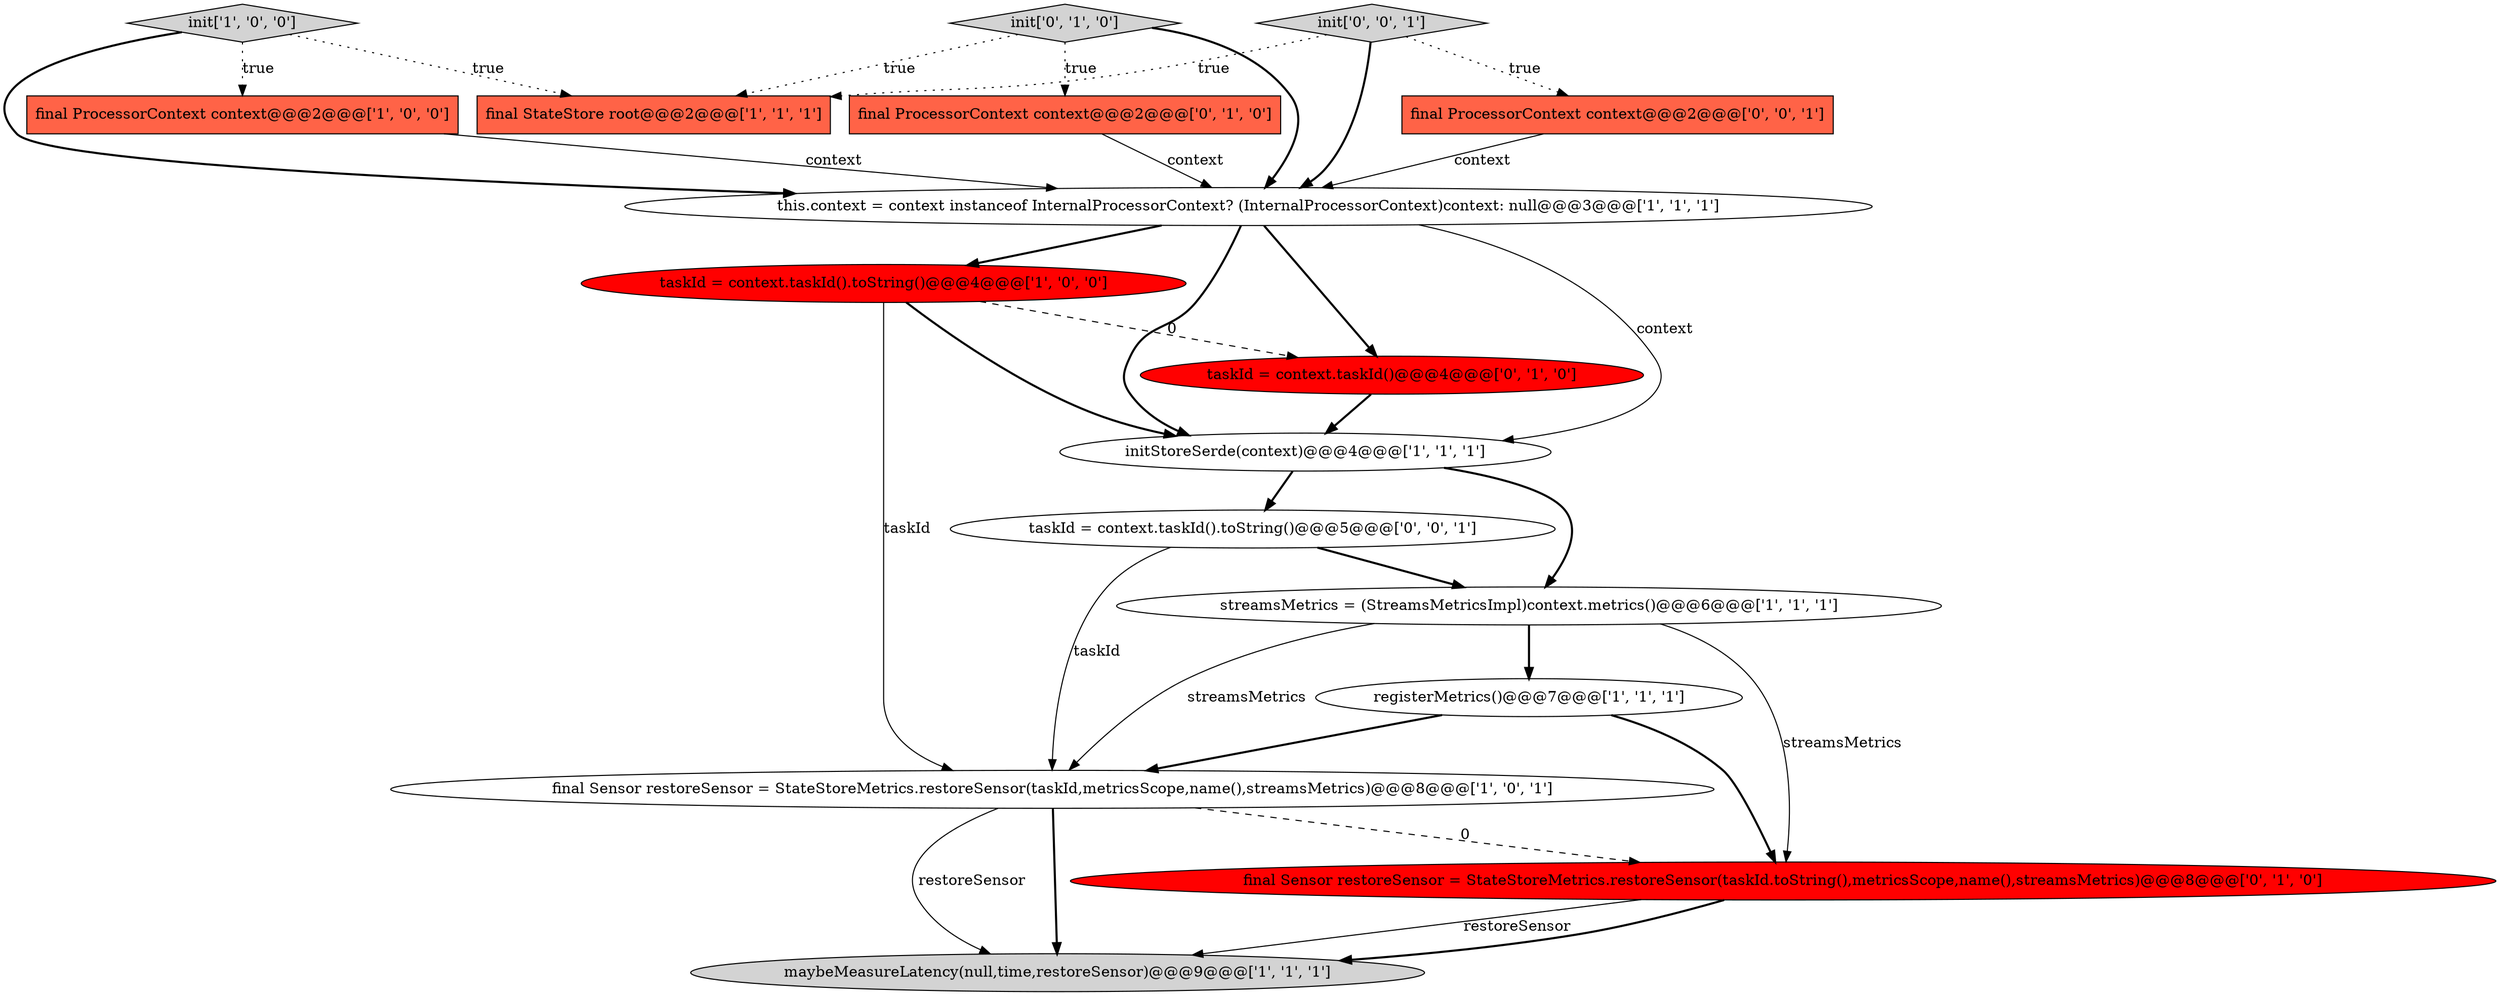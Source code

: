 digraph {
1 [style = filled, label = "init['1', '0', '0']", fillcolor = lightgray, shape = diamond image = "AAA0AAABBB1BBB"];
11 [style = filled, label = "final ProcessorContext context@@@2@@@['0', '1', '0']", fillcolor = tomato, shape = box image = "AAA0AAABBB2BBB"];
9 [style = filled, label = "final Sensor restoreSensor = StateStoreMetrics.restoreSensor(taskId,metricsScope,name(),streamsMetrics)@@@8@@@['1', '0', '1']", fillcolor = white, shape = ellipse image = "AAA0AAABBB1BBB"];
7 [style = filled, label = "final StateStore root@@@2@@@['1', '1', '1']", fillcolor = tomato, shape = box image = "AAA0AAABBB1BBB"];
3 [style = filled, label = "maybeMeasureLatency(null,time,restoreSensor)@@@9@@@['1', '1', '1']", fillcolor = lightgray, shape = ellipse image = "AAA0AAABBB1BBB"];
8 [style = filled, label = "taskId = context.taskId().toString()@@@4@@@['1', '0', '0']", fillcolor = red, shape = ellipse image = "AAA1AAABBB1BBB"];
13 [style = filled, label = "init['0', '1', '0']", fillcolor = lightgray, shape = diamond image = "AAA0AAABBB2BBB"];
15 [style = filled, label = "init['0', '0', '1']", fillcolor = lightgray, shape = diamond image = "AAA0AAABBB3BBB"];
6 [style = filled, label = "this.context = context instanceof InternalProcessorContext? (InternalProcessorContext)context: null@@@3@@@['1', '1', '1']", fillcolor = white, shape = ellipse image = "AAA0AAABBB1BBB"];
2 [style = filled, label = "streamsMetrics = (StreamsMetricsImpl)context.metrics()@@@6@@@['1', '1', '1']", fillcolor = white, shape = ellipse image = "AAA0AAABBB1BBB"];
12 [style = filled, label = "final Sensor restoreSensor = StateStoreMetrics.restoreSensor(taskId.toString(),metricsScope,name(),streamsMetrics)@@@8@@@['0', '1', '0']", fillcolor = red, shape = ellipse image = "AAA1AAABBB2BBB"];
5 [style = filled, label = "final ProcessorContext context@@@2@@@['1', '0', '0']", fillcolor = tomato, shape = box image = "AAA0AAABBB1BBB"];
16 [style = filled, label = "taskId = context.taskId().toString()@@@5@@@['0', '0', '1']", fillcolor = white, shape = ellipse image = "AAA0AAABBB3BBB"];
0 [style = filled, label = "registerMetrics()@@@7@@@['1', '1', '1']", fillcolor = white, shape = ellipse image = "AAA0AAABBB1BBB"];
10 [style = filled, label = "taskId = context.taskId()@@@4@@@['0', '1', '0']", fillcolor = red, shape = ellipse image = "AAA1AAABBB2BBB"];
4 [style = filled, label = "initStoreSerde(context)@@@4@@@['1', '1', '1']", fillcolor = white, shape = ellipse image = "AAA0AAABBB1BBB"];
14 [style = filled, label = "final ProcessorContext context@@@2@@@['0', '0', '1']", fillcolor = tomato, shape = box image = "AAA0AAABBB3BBB"];
0->9 [style = bold, label=""];
8->10 [style = dashed, label="0"];
9->3 [style = solid, label="restoreSensor"];
0->12 [style = bold, label=""];
2->12 [style = solid, label="streamsMetrics"];
15->6 [style = bold, label=""];
5->6 [style = solid, label="context"];
4->2 [style = bold, label=""];
13->7 [style = dotted, label="true"];
16->2 [style = bold, label=""];
15->14 [style = dotted, label="true"];
15->7 [style = dotted, label="true"];
11->6 [style = solid, label="context"];
1->7 [style = dotted, label="true"];
6->4 [style = bold, label=""];
8->9 [style = solid, label="taskId"];
16->9 [style = solid, label="taskId"];
2->0 [style = bold, label=""];
1->6 [style = bold, label=""];
14->6 [style = solid, label="context"];
12->3 [style = solid, label="restoreSensor"];
6->10 [style = bold, label=""];
6->8 [style = bold, label=""];
6->4 [style = solid, label="context"];
10->4 [style = bold, label=""];
9->3 [style = bold, label=""];
13->11 [style = dotted, label="true"];
12->3 [style = bold, label=""];
9->12 [style = dashed, label="0"];
2->9 [style = solid, label="streamsMetrics"];
8->4 [style = bold, label=""];
13->6 [style = bold, label=""];
1->5 [style = dotted, label="true"];
4->16 [style = bold, label=""];
}
